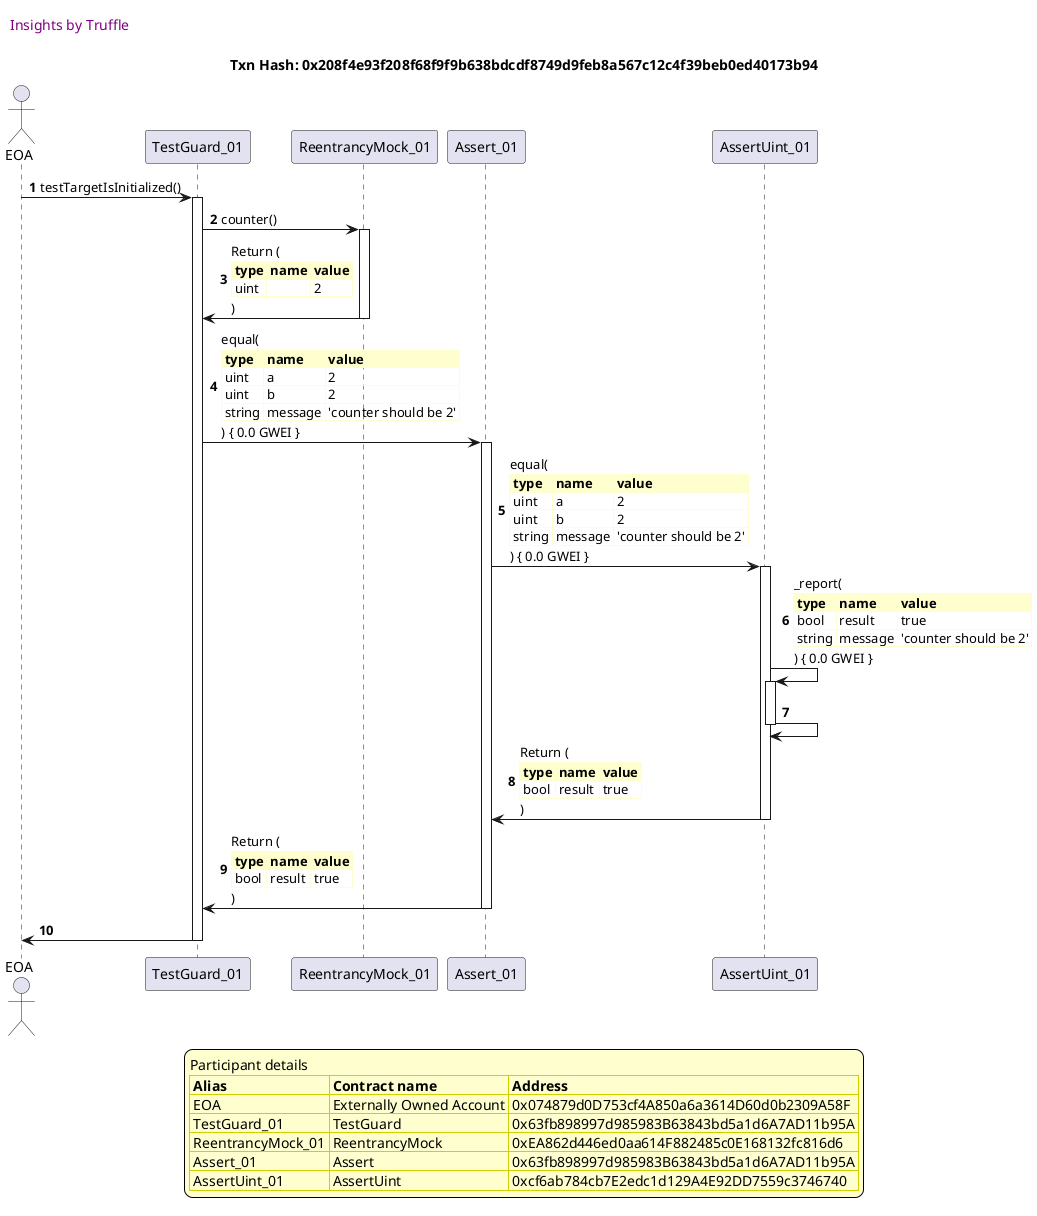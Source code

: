

@startuml

autonumber
skinparam legendBackgroundColor #FEFECE

<style>
      header {
        HorizontalAlignment left
        FontColor purple
        FontSize 14
        Padding 10
      }
    </style>

header Insights by Truffle

title Txn Hash: 0x208f4e93f208f68f9f9b638bdcdf8749d9feb8a567c12c4f39beb0ed40173b94


actor EOA as "EOA"
participant TestGuard_01 as "TestGuard_01"
participant ReentrancyMock_01 as "ReentrancyMock_01"
participant Assert_01 as "Assert_01"
participant AssertUint_01 as "AssertUint_01"

"EOA" -> "TestGuard_01" ++: testTargetIsInitialized()
"TestGuard_01" -> "ReentrancyMock_01" ++: counter()
"ReentrancyMock_01" -> "TestGuard_01" --: Return (\n\
<#FEFECE,#FEFECE>|= type |= name |= value |\n\
| uint |  | 2 |\n\
)
"TestGuard_01" -> "Assert_01" ++: equal(\n\
<#FEFECE,#FEFECE>|= type |= name |= value |\n\
| uint | a | 2 |\n\
| uint | b | 2 |\n\
| string | message | 'counter should be 2' |\n\
) { 0.0 GWEI }
"Assert_01" -> "AssertUint_01" ++: equal(\n\
<#FEFECE,#FEFECE>|= type |= name |= value |\n\
| uint | a | 2 |\n\
| uint | b | 2 |\n\
| string | message | 'counter should be 2' |\n\
) { 0.0 GWEI }
"AssertUint_01" -> "AssertUint_01" ++: _report(\n\
<#FEFECE,#FEFECE>|= type |= name |= value |\n\
| bool | result | true |\n\
| string | message | 'counter should be 2' |\n\
) { 0.0 GWEI }
"AssertUint_01" -> "AssertUint_01" --: 
"AssertUint_01" -> "Assert_01" --: Return (\n\
<#FEFECE,#FEFECE>|= type |= name |= value |\n\
| bool | result | true |\n\
)
"Assert_01" -> "TestGuard_01" --: Return (\n\
<#FEFECE,#FEFECE>|= type |= name |= value |\n\
| bool | result | true |\n\
)
"TestGuard_01" -> "EOA" --: 

legend
Participant details
<#FEFECE,#D0D000>|= Alias |= Contract name |= Address |
<#FEFECE>| EOA | Externally Owned Account | 0x074879d0D753cf4A850a6a3614D60d0b2309A58F |
<#FEFECE>| TestGuard_01 | TestGuard | 0x63fb898997d985983B63843bd5a1d6A7AD11b95A |
<#FEFECE>| ReentrancyMock_01 | ReentrancyMock | 0xEA862d446ed0aa614F882485c0E168132fc816d6 |
<#FEFECE>| Assert_01 | Assert | 0x63fb898997d985983B63843bd5a1d6A7AD11b95A |
<#FEFECE>| AssertUint_01 | AssertUint | 0xcf6ab784cb7E2edc1d129A4E92DD7559c3746740 |
endlegend

@enduml